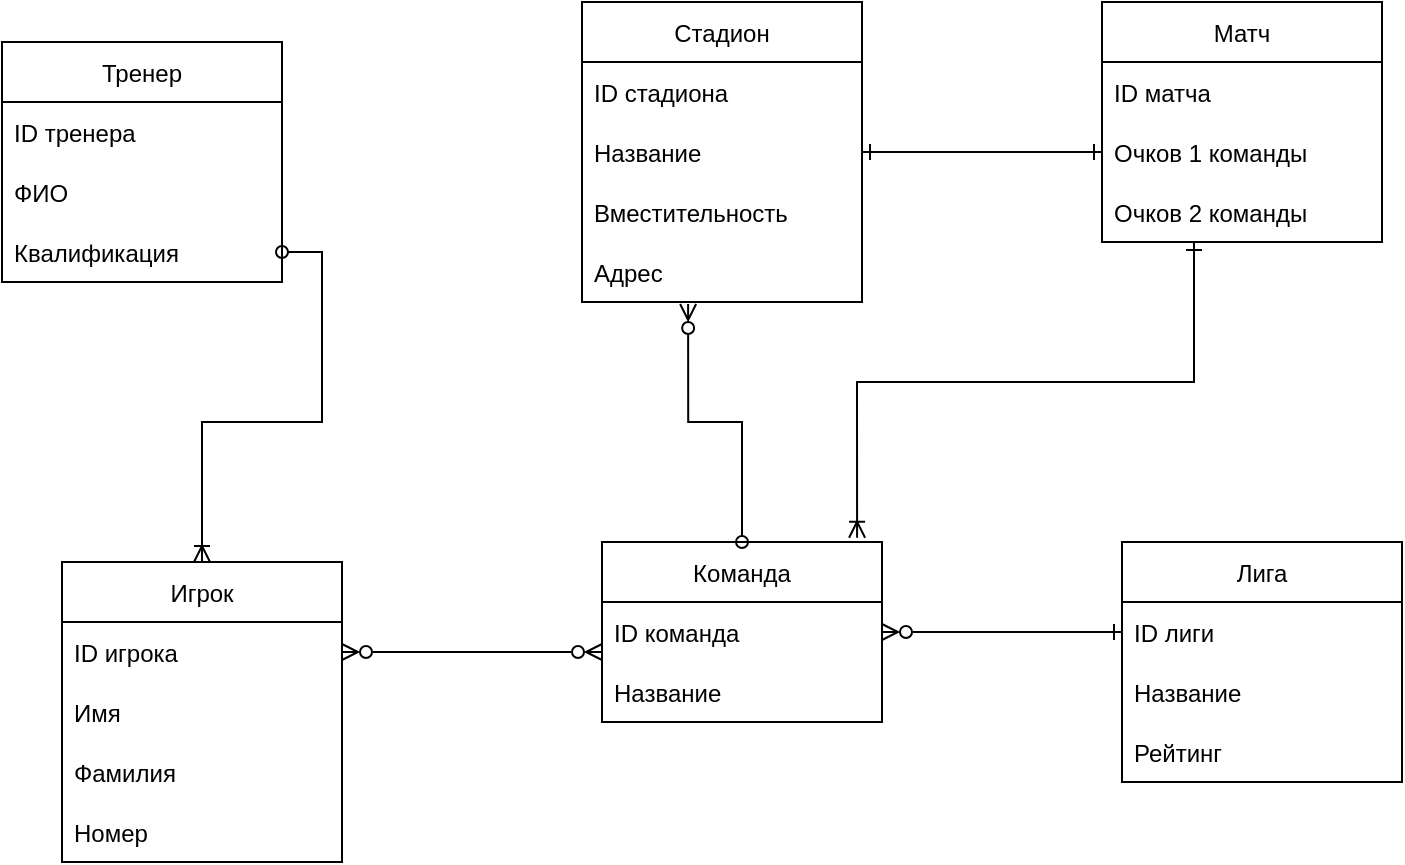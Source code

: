 <mxfile version="15.8.9" type="github">
  <diagram id="3_YQKOACxYvt7XOfBBc9" name="Page-1">
    <mxGraphModel dx="946" dy="614" grid="1" gridSize="10" guides="1" tooltips="1" connect="1" arrows="1" fold="1" page="1" pageScale="1" pageWidth="827" pageHeight="1169" math="0" shadow="0">
      <root>
        <mxCell id="0" />
        <mxCell id="1" parent="0" />
        <mxCell id="Mxb0vJzZVwyU6tV7pDCC-2" style="edgeStyle=orthogonalEdgeStyle;rounded=0;orthogonalLoop=1;jettySize=auto;html=1;startArrow=ERzeroToMany;startFill=0;endArrow=ERzeroToMany;endFill=0;exitX=1;exitY=0.5;exitDx=0;exitDy=0;" edge="1" parent="1" source="ZcexI3kBWG93A0h3Vna6-2">
          <mxGeometry relative="1" as="geometry">
            <mxPoint x="390" y="345" as="targetPoint" />
            <Array as="points">
              <mxPoint x="390" y="345" />
            </Array>
          </mxGeometry>
        </mxCell>
        <mxCell id="ZcexI3kBWG93A0h3Vna6-1" value="Игрок" style="swimlane;fontStyle=0;childLayout=stackLayout;horizontal=1;startSize=30;horizontalStack=0;resizeParent=1;resizeParentMax=0;resizeLast=0;collapsible=1;marginBottom=0;" parent="1" vertex="1">
          <mxGeometry x="120" y="300" width="140" height="150" as="geometry" />
        </mxCell>
        <mxCell id="ZcexI3kBWG93A0h3Vna6-2" value="ID игрока" style="text;strokeColor=none;fillColor=none;align=left;verticalAlign=middle;spacingLeft=4;spacingRight=4;overflow=hidden;points=[[0,0.5],[1,0.5]];portConstraint=eastwest;rotatable=0;" parent="ZcexI3kBWG93A0h3Vna6-1" vertex="1">
          <mxGeometry y="30" width="140" height="30" as="geometry" />
        </mxCell>
        <mxCell id="ZcexI3kBWG93A0h3Vna6-3" value="Имя" style="text;strokeColor=none;fillColor=none;align=left;verticalAlign=middle;spacingLeft=4;spacingRight=4;overflow=hidden;points=[[0,0.5],[1,0.5]];portConstraint=eastwest;rotatable=0;" parent="ZcexI3kBWG93A0h3Vna6-1" vertex="1">
          <mxGeometry y="60" width="140" height="30" as="geometry" />
        </mxCell>
        <mxCell id="ZcexI3kBWG93A0h3Vna6-4" value="Фамилия" style="text;strokeColor=none;fillColor=none;align=left;verticalAlign=middle;spacingLeft=4;spacingRight=4;overflow=hidden;points=[[0,0.5],[1,0.5]];portConstraint=eastwest;rotatable=0;" parent="ZcexI3kBWG93A0h3Vna6-1" vertex="1">
          <mxGeometry y="90" width="140" height="30" as="geometry" />
        </mxCell>
        <mxCell id="ZcexI3kBWG93A0h3Vna6-5" value="Номер" style="text;strokeColor=none;fillColor=none;align=left;verticalAlign=middle;spacingLeft=4;spacingRight=4;overflow=hidden;points=[[0,0.5],[1,0.5]];portConstraint=eastwest;rotatable=0;" parent="ZcexI3kBWG93A0h3Vna6-1" vertex="1">
          <mxGeometry y="120" width="140" height="30" as="geometry" />
        </mxCell>
        <mxCell id="ZcexI3kBWG93A0h3Vna6-7" value="Команда" style="swimlane;fontStyle=0;childLayout=stackLayout;horizontal=1;startSize=30;horizontalStack=0;resizeParent=1;resizeParentMax=0;resizeLast=0;collapsible=1;marginBottom=0;" parent="1" vertex="1">
          <mxGeometry x="390" y="290" width="140" height="90" as="geometry" />
        </mxCell>
        <mxCell id="ZcexI3kBWG93A0h3Vna6-8" value="ID команда" style="text;strokeColor=none;fillColor=none;align=left;verticalAlign=middle;spacingLeft=4;spacingRight=4;overflow=hidden;points=[[0,0.5],[1,0.5]];portConstraint=eastwest;rotatable=0;" parent="ZcexI3kBWG93A0h3Vna6-7" vertex="1">
          <mxGeometry y="30" width="140" height="30" as="geometry" />
        </mxCell>
        <mxCell id="ZcexI3kBWG93A0h3Vna6-9" value="Название" style="text;strokeColor=none;fillColor=none;align=left;verticalAlign=middle;spacingLeft=4;spacingRight=4;overflow=hidden;points=[[0,0.5],[1,0.5]];portConstraint=eastwest;rotatable=0;" parent="ZcexI3kBWG93A0h3Vna6-7" vertex="1">
          <mxGeometry y="60" width="140" height="30" as="geometry" />
        </mxCell>
        <mxCell id="ZcexI3kBWG93A0h3Vna6-11" value="Лига" style="swimlane;fontStyle=0;childLayout=stackLayout;horizontal=1;startSize=30;horizontalStack=0;resizeParent=1;resizeParentMax=0;resizeLast=0;collapsible=1;marginBottom=0;" parent="1" vertex="1">
          <mxGeometry x="650" y="290" width="140" height="120" as="geometry" />
        </mxCell>
        <mxCell id="ZcexI3kBWG93A0h3Vna6-12" value="ID лиги" style="text;strokeColor=none;fillColor=none;align=left;verticalAlign=middle;spacingLeft=4;spacingRight=4;overflow=hidden;points=[[0,0.5],[1,0.5]];portConstraint=eastwest;rotatable=0;" parent="ZcexI3kBWG93A0h3Vna6-11" vertex="1">
          <mxGeometry y="30" width="140" height="30" as="geometry" />
        </mxCell>
        <mxCell id="ZcexI3kBWG93A0h3Vna6-13" value="Название" style="text;strokeColor=none;fillColor=none;align=left;verticalAlign=middle;spacingLeft=4;spacingRight=4;overflow=hidden;points=[[0,0.5],[1,0.5]];portConstraint=eastwest;rotatable=0;" parent="ZcexI3kBWG93A0h3Vna6-11" vertex="1">
          <mxGeometry y="60" width="140" height="30" as="geometry" />
        </mxCell>
        <mxCell id="ZcexI3kBWG93A0h3Vna6-14" value="Рейтинг" style="text;strokeColor=none;fillColor=none;align=left;verticalAlign=middle;spacingLeft=4;spacingRight=4;overflow=hidden;points=[[0,0.5],[1,0.5]];portConstraint=eastwest;rotatable=0;" parent="ZcexI3kBWG93A0h3Vna6-11" vertex="1">
          <mxGeometry y="90" width="140" height="30" as="geometry" />
        </mxCell>
        <mxCell id="ZcexI3kBWG93A0h3Vna6-15" value="Матч" style="swimlane;fontStyle=0;childLayout=stackLayout;horizontal=1;startSize=30;horizontalStack=0;resizeParent=1;resizeParentMax=0;resizeLast=0;collapsible=1;marginBottom=0;" parent="1" vertex="1">
          <mxGeometry x="640" y="20" width="140" height="120" as="geometry" />
        </mxCell>
        <mxCell id="ZcexI3kBWG93A0h3Vna6-19" value="ID матча" style="text;strokeColor=none;fillColor=none;align=left;verticalAlign=middle;spacingLeft=4;spacingRight=4;overflow=hidden;points=[[0,0.5],[1,0.5]];portConstraint=eastwest;rotatable=0;" parent="ZcexI3kBWG93A0h3Vna6-15" vertex="1">
          <mxGeometry y="30" width="140" height="30" as="geometry" />
        </mxCell>
        <mxCell id="Mxb0vJzZVwyU6tV7pDCC-3" value="Очков 1 команды" style="text;strokeColor=none;fillColor=none;align=left;verticalAlign=middle;spacingLeft=4;spacingRight=4;overflow=hidden;points=[[0,0.5],[1,0.5]];portConstraint=eastwest;rotatable=0;" vertex="1" parent="ZcexI3kBWG93A0h3Vna6-15">
          <mxGeometry y="60" width="140" height="30" as="geometry" />
        </mxCell>
        <mxCell id="Mxb0vJzZVwyU6tV7pDCC-4" value="Очков 2 команды" style="text;strokeColor=none;fillColor=none;align=left;verticalAlign=middle;spacingLeft=4;spacingRight=4;overflow=hidden;points=[[0,0.5],[1,0.5]];portConstraint=eastwest;rotatable=0;" vertex="1" parent="ZcexI3kBWG93A0h3Vna6-15">
          <mxGeometry y="90" width="140" height="30" as="geometry" />
        </mxCell>
        <mxCell id="ZcexI3kBWG93A0h3Vna6-20" value="Стадион" style="swimlane;fontStyle=0;childLayout=stackLayout;horizontal=1;startSize=30;horizontalStack=0;resizeParent=1;resizeParentMax=0;resizeLast=0;collapsible=1;marginBottom=0;" parent="1" vertex="1">
          <mxGeometry x="380" y="20" width="140" height="150" as="geometry" />
        </mxCell>
        <mxCell id="ZcexI3kBWG93A0h3Vna6-21" value="ID стадиона" style="text;strokeColor=none;fillColor=none;align=left;verticalAlign=middle;spacingLeft=4;spacingRight=4;overflow=hidden;points=[[0,0.5],[1,0.5]];portConstraint=eastwest;rotatable=0;" parent="ZcexI3kBWG93A0h3Vna6-20" vertex="1">
          <mxGeometry y="30" width="140" height="30" as="geometry" />
        </mxCell>
        <mxCell id="ZcexI3kBWG93A0h3Vna6-22" value="Название" style="text;strokeColor=none;fillColor=none;align=left;verticalAlign=middle;spacingLeft=4;spacingRight=4;overflow=hidden;points=[[0,0.5],[1,0.5]];portConstraint=eastwest;rotatable=0;" parent="ZcexI3kBWG93A0h3Vna6-20" vertex="1">
          <mxGeometry y="60" width="140" height="30" as="geometry" />
        </mxCell>
        <mxCell id="ZcexI3kBWG93A0h3Vna6-23" value="Вместительность" style="text;strokeColor=none;fillColor=none;align=left;verticalAlign=middle;spacingLeft=4;spacingRight=4;overflow=hidden;points=[[0,0.5],[1,0.5]];portConstraint=eastwest;rotatable=0;" parent="ZcexI3kBWG93A0h3Vna6-20" vertex="1">
          <mxGeometry y="90" width="140" height="30" as="geometry" />
        </mxCell>
        <mxCell id="Mxb0vJzZVwyU6tV7pDCC-6" value="Адрес" style="text;strokeColor=none;fillColor=none;align=left;verticalAlign=middle;spacingLeft=4;spacingRight=4;overflow=hidden;points=[[0,0.5],[1,0.5]];portConstraint=eastwest;rotatable=0;" vertex="1" parent="ZcexI3kBWG93A0h3Vna6-20">
          <mxGeometry y="120" width="140" height="30" as="geometry" />
        </mxCell>
        <mxCell id="Mxb0vJzZVwyU6tV7pDCC-1" style="edgeStyle=orthogonalEdgeStyle;rounded=0;orthogonalLoop=1;jettySize=auto;html=1;entryX=0;entryY=0.5;entryDx=0;entryDy=0;startArrow=ERzeroToMany;startFill=0;endArrow=ERone;endFill=0;" edge="1" parent="1" source="ZcexI3kBWG93A0h3Vna6-8" target="ZcexI3kBWG93A0h3Vna6-12">
          <mxGeometry relative="1" as="geometry" />
        </mxCell>
        <mxCell id="Mxb0vJzZVwyU6tV7pDCC-5" style="edgeStyle=orthogonalEdgeStyle;rounded=0;orthogonalLoop=1;jettySize=auto;html=1;startArrow=ERoneToMany;startFill=0;endArrow=ERone;endFill=0;exitX=0.911;exitY=-0.024;exitDx=0;exitDy=0;exitPerimeter=0;" edge="1" parent="1" source="ZcexI3kBWG93A0h3Vna6-7" target="Mxb0vJzZVwyU6tV7pDCC-4">
          <mxGeometry relative="1" as="geometry">
            <mxPoint x="460" y="290" as="sourcePoint" />
            <mxPoint x="686" y="160" as="targetPoint" />
            <Array as="points">
              <mxPoint x="518" y="210" />
              <mxPoint x="686" y="210" />
            </Array>
          </mxGeometry>
        </mxCell>
        <mxCell id="Mxb0vJzZVwyU6tV7pDCC-7" style="edgeStyle=orthogonalEdgeStyle;rounded=0;orthogonalLoop=1;jettySize=auto;html=1;startArrow=ERone;startFill=0;endArrow=ERone;endFill=0;" edge="1" parent="1" source="ZcexI3kBWG93A0h3Vna6-22" target="Mxb0vJzZVwyU6tV7pDCC-3">
          <mxGeometry relative="1" as="geometry" />
        </mxCell>
        <mxCell id="Mxb0vJzZVwyU6tV7pDCC-8" style="edgeStyle=orthogonalEdgeStyle;rounded=0;orthogonalLoop=1;jettySize=auto;html=1;startArrow=ERzeroToMany;startFill=0;endArrow=oval;endFill=0;exitX=0.379;exitY=1.033;exitDx=0;exitDy=0;exitPerimeter=0;" edge="1" parent="1" source="Mxb0vJzZVwyU6tV7pDCC-6" target="ZcexI3kBWG93A0h3Vna6-7">
          <mxGeometry relative="1" as="geometry">
            <mxPoint x="433" y="290" as="targetPoint" />
            <Array as="points" />
          </mxGeometry>
        </mxCell>
        <mxCell id="Mxb0vJzZVwyU6tV7pDCC-13" style="edgeStyle=orthogonalEdgeStyle;rounded=0;orthogonalLoop=1;jettySize=auto;html=1;startArrow=oval;startFill=0;endArrow=ERoneToMany;endFill=0;entryX=0.5;entryY=0;entryDx=0;entryDy=0;" edge="1" parent="1" source="Mxb0vJzZVwyU6tV7pDCC-12" target="ZcexI3kBWG93A0h3Vna6-1">
          <mxGeometry relative="1" as="geometry">
            <mxPoint x="210" y="310" as="targetPoint" />
          </mxGeometry>
        </mxCell>
        <mxCell id="Mxb0vJzZVwyU6tV7pDCC-9" value="Тренер" style="swimlane;fontStyle=0;childLayout=stackLayout;horizontal=1;startSize=30;horizontalStack=0;resizeParent=1;resizeParentMax=0;resizeLast=0;collapsible=1;marginBottom=0;" vertex="1" parent="1">
          <mxGeometry x="90" y="40" width="140" height="120" as="geometry" />
        </mxCell>
        <mxCell id="Mxb0vJzZVwyU6tV7pDCC-10" value="ID тренера" style="text;strokeColor=none;fillColor=none;align=left;verticalAlign=middle;spacingLeft=4;spacingRight=4;overflow=hidden;points=[[0,0.5],[1,0.5]];portConstraint=eastwest;rotatable=0;" vertex="1" parent="Mxb0vJzZVwyU6tV7pDCC-9">
          <mxGeometry y="30" width="140" height="30" as="geometry" />
        </mxCell>
        <mxCell id="Mxb0vJzZVwyU6tV7pDCC-11" value="ФИО" style="text;strokeColor=none;fillColor=none;align=left;verticalAlign=middle;spacingLeft=4;spacingRight=4;overflow=hidden;points=[[0,0.5],[1,0.5]];portConstraint=eastwest;rotatable=0;" vertex="1" parent="Mxb0vJzZVwyU6tV7pDCC-9">
          <mxGeometry y="60" width="140" height="30" as="geometry" />
        </mxCell>
        <mxCell id="Mxb0vJzZVwyU6tV7pDCC-12" value="Квалификация" style="text;strokeColor=none;fillColor=none;align=left;verticalAlign=middle;spacingLeft=4;spacingRight=4;overflow=hidden;points=[[0,0.5],[1,0.5]];portConstraint=eastwest;rotatable=0;" vertex="1" parent="Mxb0vJzZVwyU6tV7pDCC-9">
          <mxGeometry y="90" width="140" height="30" as="geometry" />
        </mxCell>
      </root>
    </mxGraphModel>
  </diagram>
</mxfile>
